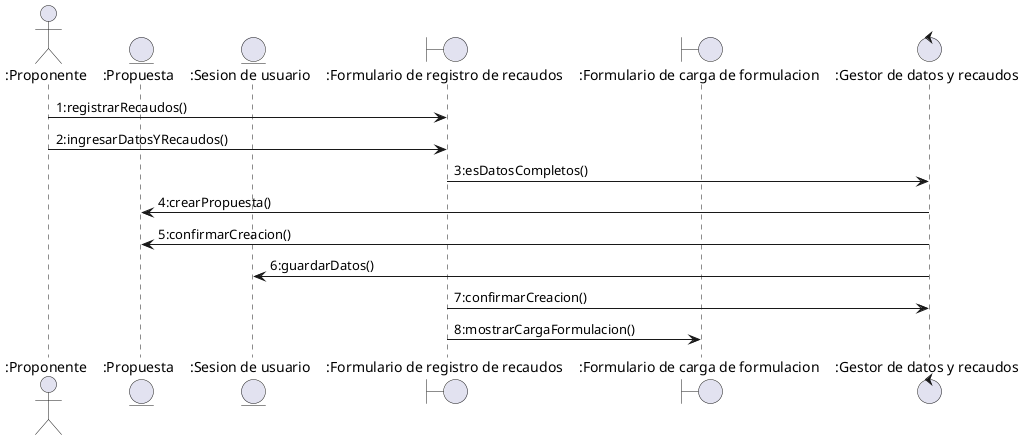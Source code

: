 @startuml DiagramaDeSecuenciaRegistrarRecaudos

actor ":Proponente" as actorProponente

entity ":Propuesta" as entidadPropuesta
entity ":Sesion de usuario" as entidadSesionUsuario

boundary ":Formulario de registro de recaudos" as vistaDeRegistrarRecaudos
boundary ":Formulario de carga de formulacion" as vistaDeFormulacion

control ":Gestor de datos y recaudos" as ctrlGestorRecaudos

actorProponente -> vistaDeRegistrarRecaudos : 1:registrarRecaudos()
actorProponente -> vistaDeRegistrarRecaudos : 2:ingresarDatosYRecaudos()
vistaDeRegistrarRecaudos -> ctrlGestorRecaudos : 3:esDatosCompletos()
ctrlGestorRecaudos -> entidadPropuesta : 4:crearPropuesta()
ctrlGestorRecaudos -> entidadPropuesta : 5:confirmarCreacion()
ctrlGestorRecaudos -> entidadSesionUsuario : 6:guardarDatos()
vistaDeRegistrarRecaudos -> ctrlGestorRecaudos : 7:confirmarCreacion()
vistaDeRegistrarRecaudos -> vistaDeFormulacion : 8:mostrarCargaFormulacion()

@enduml